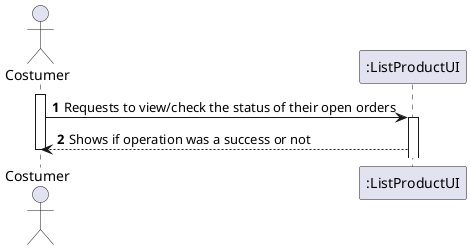 @startuml
autonumber
actor Costumer as Admin
participant ":ListProductUI" as UI


activate Admin
Admin -> UI: Requests to view/check the status of their open orders
activate UI

UI --> Admin: Shows if operation was a success or not
deactivate Admin
@enduml
